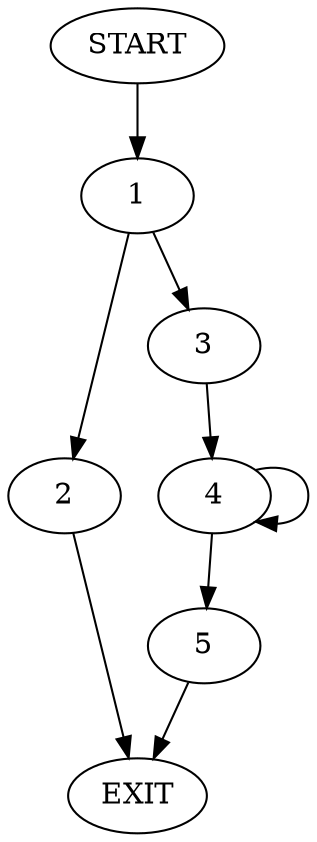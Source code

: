 digraph {
0 [label="START"]
6 [label="EXIT"]
0 -> 1
1 -> 2
1 -> 3
3 -> 4
2 -> 6
4 -> 4
4 -> 5
5 -> 6
}

